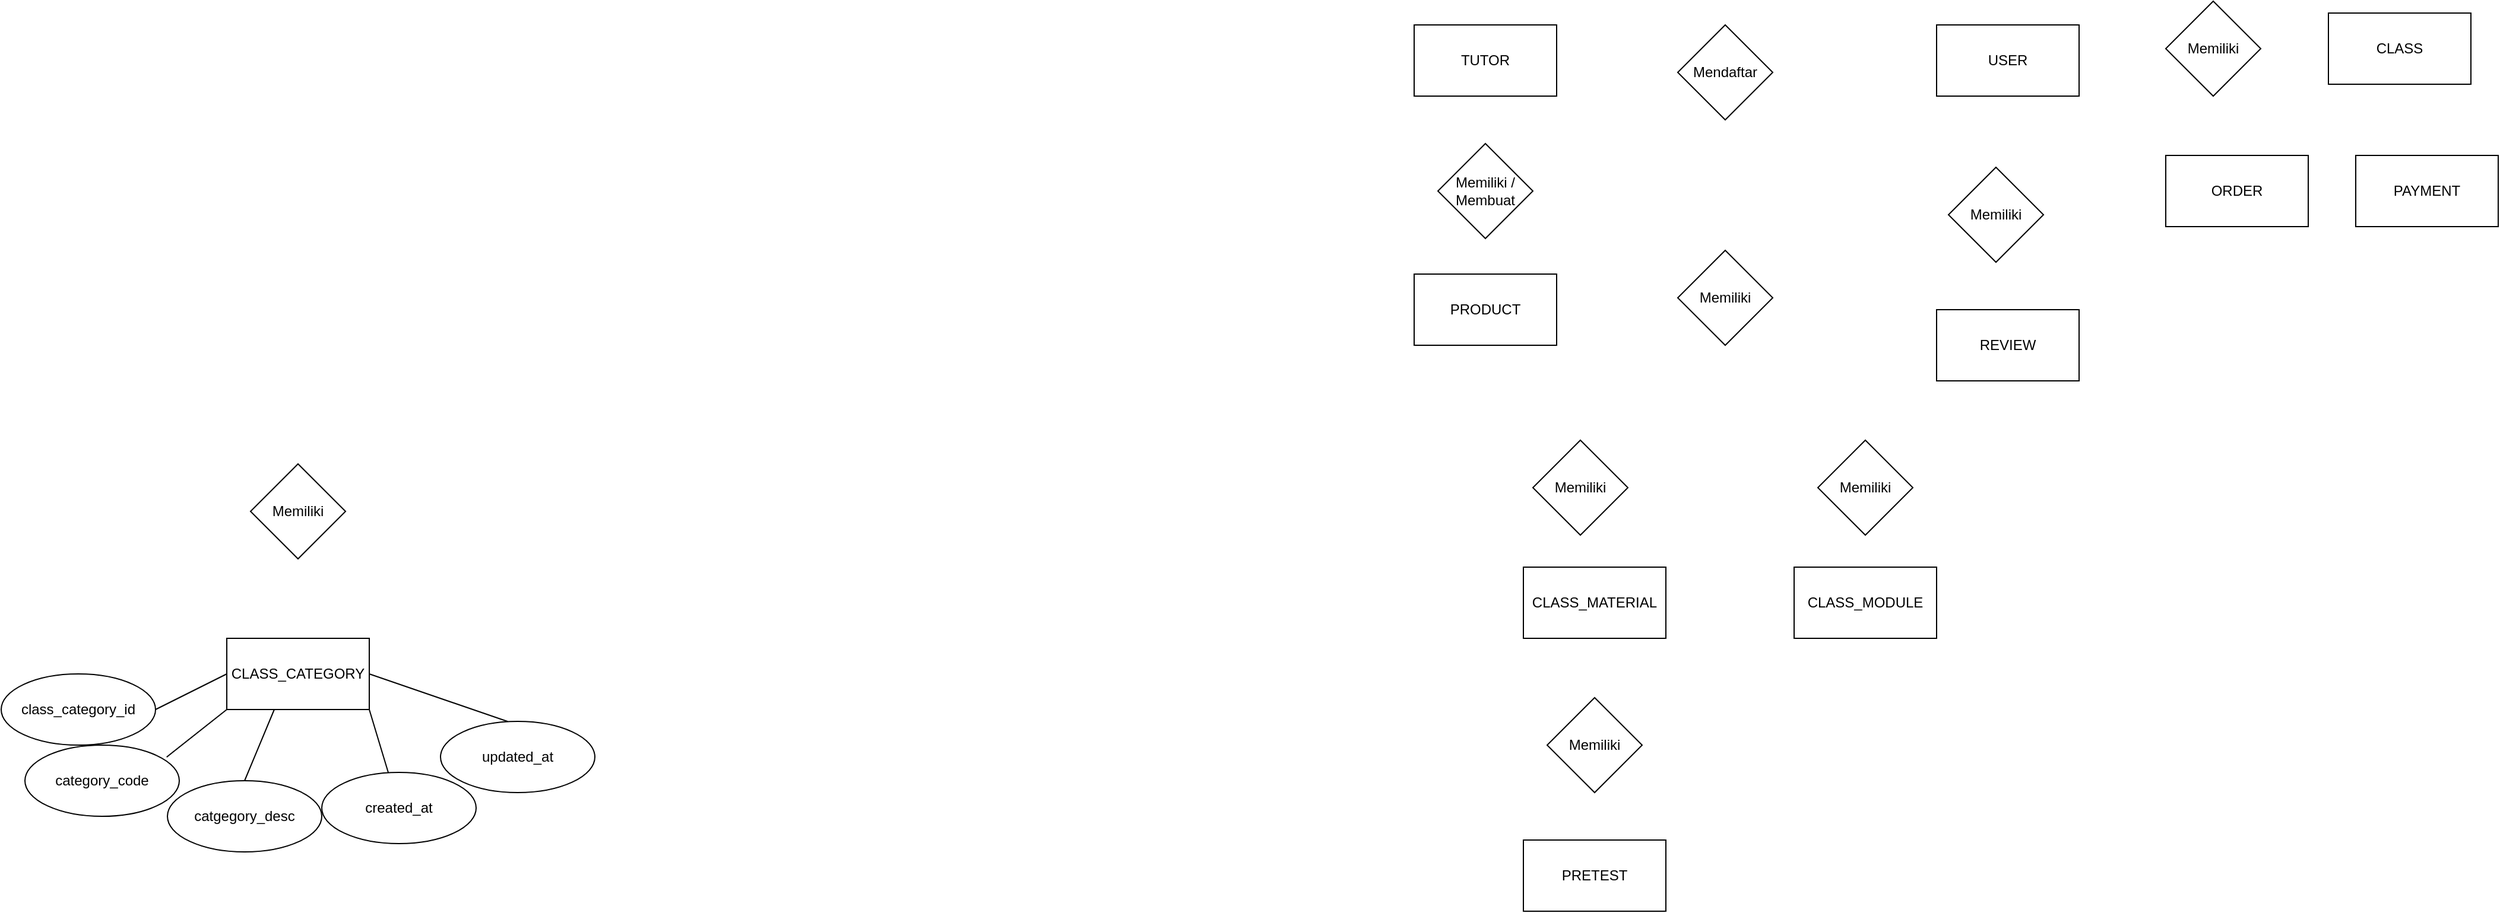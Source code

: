 <mxfile version="24.8.3">
  <diagram id="R2lEEEUBdFMjLlhIrx00" name="Page-1">
    <mxGraphModel dx="2549" dy="1291" grid="1" gridSize="10" guides="1" tooltips="1" connect="1" arrows="1" fold="1" page="1" pageScale="1" pageWidth="1100" pageHeight="850" math="0" shadow="0" extFonts="Permanent Marker^https://fonts.googleapis.com/css?family=Permanent+Marker">
      <root>
        <mxCell id="0" />
        <mxCell id="1" parent="0" />
        <mxCell id="H6UfE3asRL7jeOaHzusS-1" value="USER" style="rounded=0;whiteSpace=wrap;html=1;" vertex="1" parent="1">
          <mxGeometry x="600" y="80" width="120" height="60" as="geometry" />
        </mxCell>
        <mxCell id="H6UfE3asRL7jeOaHzusS-2" value="TUTOR" style="rounded=0;whiteSpace=wrap;html=1;" vertex="1" parent="1">
          <mxGeometry x="160" y="80" width="120" height="60" as="geometry" />
        </mxCell>
        <mxCell id="H6UfE3asRL7jeOaHzusS-3" value="CLASS_CATEGORY" style="rounded=0;whiteSpace=wrap;html=1;" vertex="1" parent="1">
          <mxGeometry x="-840" y="597" width="120" height="60" as="geometry" />
        </mxCell>
        <mxCell id="H6UfE3asRL7jeOaHzusS-4" value="PRODUCT" style="rounded=0;whiteSpace=wrap;html=1;" vertex="1" parent="1">
          <mxGeometry x="160" y="290" width="120" height="60" as="geometry" />
        </mxCell>
        <mxCell id="H6UfE3asRL7jeOaHzusS-5" value="CLASS" style="rounded=0;whiteSpace=wrap;html=1;" vertex="1" parent="1">
          <mxGeometry x="930" y="70" width="120" height="60" as="geometry" />
        </mxCell>
        <mxCell id="H6UfE3asRL7jeOaHzusS-6" value="CLASS_MODULE" style="rounded=0;whiteSpace=wrap;html=1;" vertex="1" parent="1">
          <mxGeometry x="480" y="537" width="120" height="60" as="geometry" />
        </mxCell>
        <mxCell id="H6UfE3asRL7jeOaHzusS-7" value="CLASS_MATERIAL" style="rounded=0;whiteSpace=wrap;html=1;" vertex="1" parent="1">
          <mxGeometry x="252" y="537" width="120" height="60" as="geometry" />
        </mxCell>
        <mxCell id="H6UfE3asRL7jeOaHzusS-8" value="PRETEST" style="rounded=0;whiteSpace=wrap;html=1;" vertex="1" parent="1">
          <mxGeometry x="252" y="767" width="120" height="60" as="geometry" />
        </mxCell>
        <mxCell id="H6UfE3asRL7jeOaHzusS-9" value="PAYMENT" style="rounded=0;whiteSpace=wrap;html=1;" vertex="1" parent="1">
          <mxGeometry x="953" y="190" width="120" height="60" as="geometry" />
        </mxCell>
        <mxCell id="H6UfE3asRL7jeOaHzusS-10" value="ORDER" style="rounded=0;whiteSpace=wrap;html=1;" vertex="1" parent="1">
          <mxGeometry x="793" y="190" width="120" height="60" as="geometry" />
        </mxCell>
        <mxCell id="H6UfE3asRL7jeOaHzusS-11" value="REVIEW" style="rounded=0;whiteSpace=wrap;html=1;" vertex="1" parent="1">
          <mxGeometry x="600" y="320" width="120" height="60" as="geometry" />
        </mxCell>
        <mxCell id="H6UfE3asRL7jeOaHzusS-12" value="Memiliki" style="rhombus;whiteSpace=wrap;html=1;" vertex="1" parent="1">
          <mxGeometry x="610" y="200" width="80" height="80" as="geometry" />
        </mxCell>
        <mxCell id="H6UfE3asRL7jeOaHzusS-13" value="Memiliki / Membuat" style="rhombus;whiteSpace=wrap;html=1;" vertex="1" parent="1">
          <mxGeometry x="180" y="180" width="80" height="80" as="geometry" />
        </mxCell>
        <mxCell id="H6UfE3asRL7jeOaHzusS-14" value="Memiliki" style="rhombus;whiteSpace=wrap;html=1;" vertex="1" parent="1">
          <mxGeometry x="382" y="270" width="80" height="80" as="geometry" />
        </mxCell>
        <mxCell id="H6UfE3asRL7jeOaHzusS-15" value="Memiliki" style="rhombus;whiteSpace=wrap;html=1;" vertex="1" parent="1">
          <mxGeometry x="793" y="60" width="80" height="80" as="geometry" />
        </mxCell>
        <mxCell id="H6UfE3asRL7jeOaHzusS-16" value="Memiliki" style="rhombus;whiteSpace=wrap;html=1;" vertex="1" parent="1">
          <mxGeometry x="272" y="647" width="80" height="80" as="geometry" />
        </mxCell>
        <mxCell id="H6UfE3asRL7jeOaHzusS-17" value="Memiliki" style="rhombus;whiteSpace=wrap;html=1;" vertex="1" parent="1">
          <mxGeometry x="500" y="430" width="80" height="80" as="geometry" />
        </mxCell>
        <mxCell id="H6UfE3asRL7jeOaHzusS-18" value="Memiliki" style="rhombus;whiteSpace=wrap;html=1;" vertex="1" parent="1">
          <mxGeometry x="260" y="430" width="80" height="80" as="geometry" />
        </mxCell>
        <mxCell id="H6UfE3asRL7jeOaHzusS-19" value="Memiliki" style="rhombus;whiteSpace=wrap;html=1;" vertex="1" parent="1">
          <mxGeometry x="-820" y="450" width="80" height="80" as="geometry" />
        </mxCell>
        <mxCell id="H6UfE3asRL7jeOaHzusS-25" value="Mendaftar" style="rhombus;whiteSpace=wrap;html=1;" vertex="1" parent="1">
          <mxGeometry x="382" y="80" width="80" height="80" as="geometry" />
        </mxCell>
        <mxCell id="H6UfE3asRL7jeOaHzusS-26" value="class_category_id" style="ellipse;whiteSpace=wrap;html=1;" vertex="1" parent="1">
          <mxGeometry x="-1030" y="627" width="130" height="60" as="geometry" />
        </mxCell>
        <mxCell id="H6UfE3asRL7jeOaHzusS-27" value="category_code" style="ellipse;whiteSpace=wrap;html=1;" vertex="1" parent="1">
          <mxGeometry x="-1010" y="687" width="130" height="60" as="geometry" />
        </mxCell>
        <mxCell id="H6UfE3asRL7jeOaHzusS-28" value="catgegory_desc" style="ellipse;whiteSpace=wrap;html=1;" vertex="1" parent="1">
          <mxGeometry x="-890" y="717" width="130" height="60" as="geometry" />
        </mxCell>
        <mxCell id="H6UfE3asRL7jeOaHzusS-29" value="created_at" style="ellipse;whiteSpace=wrap;html=1;" vertex="1" parent="1">
          <mxGeometry x="-760" y="710" width="130" height="60" as="geometry" />
        </mxCell>
        <mxCell id="H6UfE3asRL7jeOaHzusS-30" value="updated_at" style="ellipse;whiteSpace=wrap;html=1;" vertex="1" parent="1">
          <mxGeometry x="-660" y="667" width="130" height="60" as="geometry" />
        </mxCell>
        <mxCell id="H6UfE3asRL7jeOaHzusS-31" value="" style="endArrow=none;html=1;rounded=0;exitX=1;exitY=0.5;exitDx=0;exitDy=0;entryX=0;entryY=0.5;entryDx=0;entryDy=0;" edge="1" parent="1" source="H6UfE3asRL7jeOaHzusS-26" target="H6UfE3asRL7jeOaHzusS-3">
          <mxGeometry width="50" height="50" relative="1" as="geometry">
            <mxPoint x="-900" y="670" as="sourcePoint" />
            <mxPoint x="-850" y="620" as="targetPoint" />
          </mxGeometry>
        </mxCell>
        <mxCell id="H6UfE3asRL7jeOaHzusS-34" value="" style="endArrow=none;html=1;rounded=0;exitX=0.918;exitY=0.168;exitDx=0;exitDy=0;exitPerimeter=0;entryX=0;entryY=1;entryDx=0;entryDy=0;" edge="1" parent="1" source="H6UfE3asRL7jeOaHzusS-27" target="H6UfE3asRL7jeOaHzusS-3">
          <mxGeometry width="50" height="50" relative="1" as="geometry">
            <mxPoint x="-900" y="707" as="sourcePoint" />
            <mxPoint x="-850" y="657" as="targetPoint" />
          </mxGeometry>
        </mxCell>
        <mxCell id="H6UfE3asRL7jeOaHzusS-35" value="" style="endArrow=none;html=1;rounded=0;exitX=0.5;exitY=0;exitDx=0;exitDy=0;" edge="1" parent="1" source="H6UfE3asRL7jeOaHzusS-28">
          <mxGeometry width="50" height="50" relative="1" as="geometry">
            <mxPoint x="-850" y="707" as="sourcePoint" />
            <mxPoint x="-800" y="657" as="targetPoint" />
          </mxGeometry>
        </mxCell>
        <mxCell id="H6UfE3asRL7jeOaHzusS-36" value="" style="endArrow=none;html=1;rounded=0;entryX=1;entryY=1;entryDx=0;entryDy=0;" edge="1" parent="1" source="H6UfE3asRL7jeOaHzusS-29" target="H6UfE3asRL7jeOaHzusS-3">
          <mxGeometry width="50" height="50" relative="1" as="geometry">
            <mxPoint x="-780" y="707" as="sourcePoint" />
            <mxPoint x="-730" y="657" as="targetPoint" />
          </mxGeometry>
        </mxCell>
        <mxCell id="H6UfE3asRL7jeOaHzusS-37" value="" style="endArrow=none;html=1;rounded=0;entryX=0.436;entryY=0.002;entryDx=0;entryDy=0;entryPerimeter=0;exitX=1;exitY=0.5;exitDx=0;exitDy=0;" edge="1" parent="1" source="H6UfE3asRL7jeOaHzusS-3" target="H6UfE3asRL7jeOaHzusS-30">
          <mxGeometry width="50" height="50" relative="1" as="geometry">
            <mxPoint x="-710" y="630" as="sourcePoint" />
            <mxPoint x="-680" y="580" as="targetPoint" />
          </mxGeometry>
        </mxCell>
      </root>
    </mxGraphModel>
  </diagram>
</mxfile>
